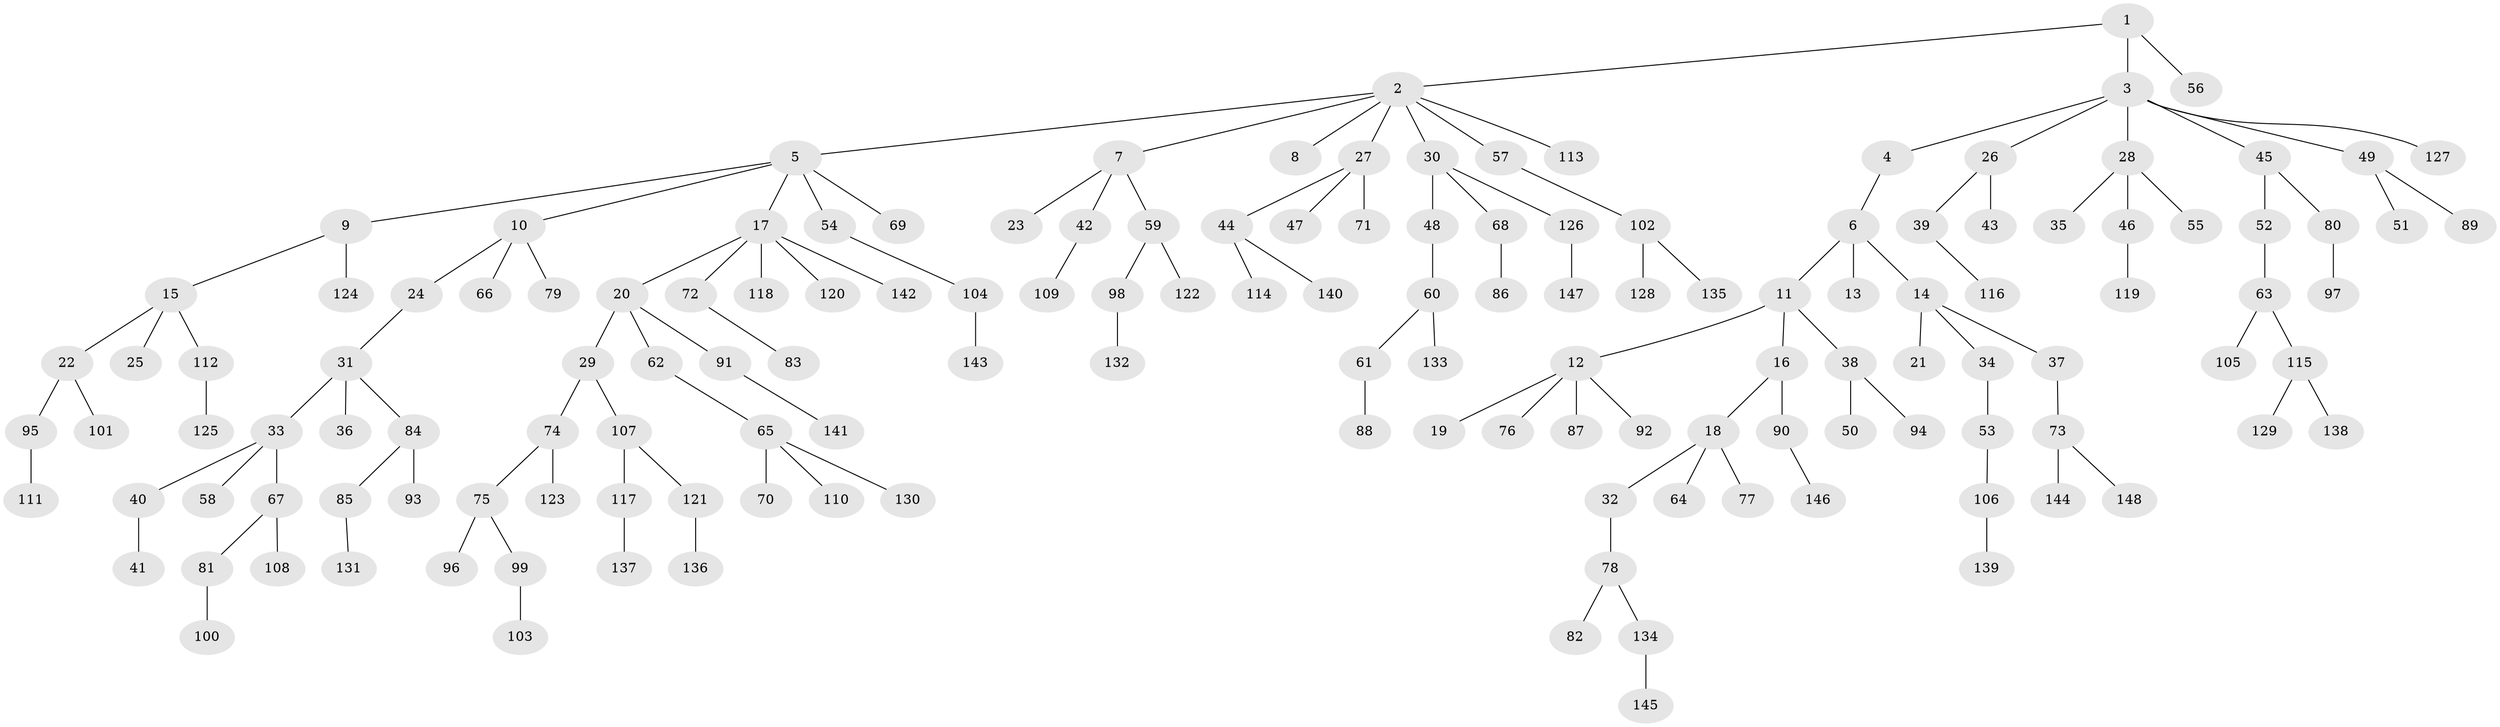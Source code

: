 // coarse degree distribution, {2: 0.1650485436893204, 10: 0.009708737864077669, 8: 0.009708737864077669, 4: 0.07766990291262135, 5: 0.02912621359223301, 1: 0.5533980582524272, 3: 0.1553398058252427}
// Generated by graph-tools (version 1.1) at 2025/52/02/27/25 19:52:10]
// undirected, 148 vertices, 147 edges
graph export_dot {
graph [start="1"]
  node [color=gray90,style=filled];
  1;
  2;
  3;
  4;
  5;
  6;
  7;
  8;
  9;
  10;
  11;
  12;
  13;
  14;
  15;
  16;
  17;
  18;
  19;
  20;
  21;
  22;
  23;
  24;
  25;
  26;
  27;
  28;
  29;
  30;
  31;
  32;
  33;
  34;
  35;
  36;
  37;
  38;
  39;
  40;
  41;
  42;
  43;
  44;
  45;
  46;
  47;
  48;
  49;
  50;
  51;
  52;
  53;
  54;
  55;
  56;
  57;
  58;
  59;
  60;
  61;
  62;
  63;
  64;
  65;
  66;
  67;
  68;
  69;
  70;
  71;
  72;
  73;
  74;
  75;
  76;
  77;
  78;
  79;
  80;
  81;
  82;
  83;
  84;
  85;
  86;
  87;
  88;
  89;
  90;
  91;
  92;
  93;
  94;
  95;
  96;
  97;
  98;
  99;
  100;
  101;
  102;
  103;
  104;
  105;
  106;
  107;
  108;
  109;
  110;
  111;
  112;
  113;
  114;
  115;
  116;
  117;
  118;
  119;
  120;
  121;
  122;
  123;
  124;
  125;
  126;
  127;
  128;
  129;
  130;
  131;
  132;
  133;
  134;
  135;
  136;
  137;
  138;
  139;
  140;
  141;
  142;
  143;
  144;
  145;
  146;
  147;
  148;
  1 -- 2;
  1 -- 3;
  1 -- 56;
  2 -- 5;
  2 -- 7;
  2 -- 8;
  2 -- 27;
  2 -- 30;
  2 -- 57;
  2 -- 113;
  3 -- 4;
  3 -- 26;
  3 -- 28;
  3 -- 45;
  3 -- 49;
  3 -- 127;
  4 -- 6;
  5 -- 9;
  5 -- 10;
  5 -- 17;
  5 -- 54;
  5 -- 69;
  6 -- 11;
  6 -- 13;
  6 -- 14;
  7 -- 23;
  7 -- 42;
  7 -- 59;
  9 -- 15;
  9 -- 124;
  10 -- 24;
  10 -- 66;
  10 -- 79;
  11 -- 12;
  11 -- 16;
  11 -- 38;
  12 -- 19;
  12 -- 76;
  12 -- 87;
  12 -- 92;
  14 -- 21;
  14 -- 34;
  14 -- 37;
  15 -- 22;
  15 -- 25;
  15 -- 112;
  16 -- 18;
  16 -- 90;
  17 -- 20;
  17 -- 72;
  17 -- 118;
  17 -- 120;
  17 -- 142;
  18 -- 32;
  18 -- 64;
  18 -- 77;
  20 -- 29;
  20 -- 62;
  20 -- 91;
  22 -- 95;
  22 -- 101;
  24 -- 31;
  26 -- 39;
  26 -- 43;
  27 -- 44;
  27 -- 47;
  27 -- 71;
  28 -- 35;
  28 -- 46;
  28 -- 55;
  29 -- 74;
  29 -- 107;
  30 -- 48;
  30 -- 68;
  30 -- 126;
  31 -- 33;
  31 -- 36;
  31 -- 84;
  32 -- 78;
  33 -- 40;
  33 -- 58;
  33 -- 67;
  34 -- 53;
  37 -- 73;
  38 -- 50;
  38 -- 94;
  39 -- 116;
  40 -- 41;
  42 -- 109;
  44 -- 114;
  44 -- 140;
  45 -- 52;
  45 -- 80;
  46 -- 119;
  48 -- 60;
  49 -- 51;
  49 -- 89;
  52 -- 63;
  53 -- 106;
  54 -- 104;
  57 -- 102;
  59 -- 98;
  59 -- 122;
  60 -- 61;
  60 -- 133;
  61 -- 88;
  62 -- 65;
  63 -- 105;
  63 -- 115;
  65 -- 70;
  65 -- 110;
  65 -- 130;
  67 -- 81;
  67 -- 108;
  68 -- 86;
  72 -- 83;
  73 -- 144;
  73 -- 148;
  74 -- 75;
  74 -- 123;
  75 -- 96;
  75 -- 99;
  78 -- 82;
  78 -- 134;
  80 -- 97;
  81 -- 100;
  84 -- 85;
  84 -- 93;
  85 -- 131;
  90 -- 146;
  91 -- 141;
  95 -- 111;
  98 -- 132;
  99 -- 103;
  102 -- 128;
  102 -- 135;
  104 -- 143;
  106 -- 139;
  107 -- 117;
  107 -- 121;
  112 -- 125;
  115 -- 129;
  115 -- 138;
  117 -- 137;
  121 -- 136;
  126 -- 147;
  134 -- 145;
}

